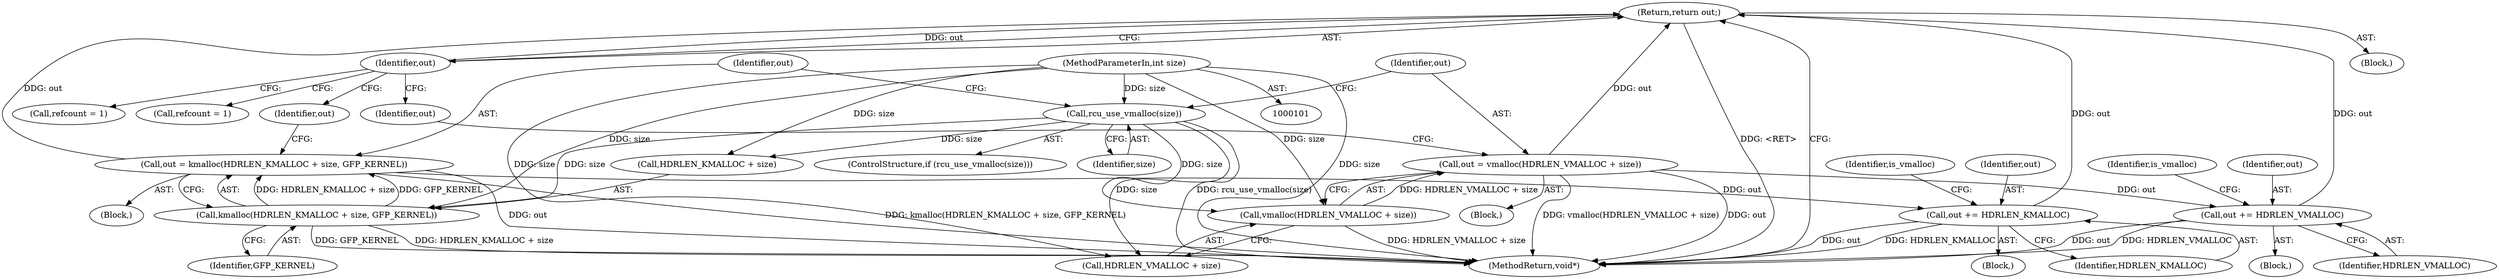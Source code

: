 digraph "1_linux_6062a8dc0517bce23e3c2f7d2fea5e22411269a3_15@pointer" {
"1000148" [label="(Return,return out;)"];
"1000149" [label="(Identifier,out)"];
"1000129" [label="(Call,out = kmalloc(HDRLEN_KMALLOC + size, GFP_KERNEL))"];
"1000131" [label="(Call,kmalloc(HDRLEN_KMALLOC + size, GFP_KERNEL))"];
"1000106" [label="(Call,rcu_use_vmalloc(size))"];
"1000102" [label="(MethodParameterIn,int size)"];
"1000139" [label="(Call,out += HDRLEN_KMALLOC)"];
"1000109" [label="(Call,out = vmalloc(HDRLEN_VMALLOC + size))"];
"1000111" [label="(Call,vmalloc(HDRLEN_VMALLOC + size))"];
"1000118" [label="(Call,out += HDRLEN_VMALLOC)"];
"1000145" [label="(Call,refcount = 1)"];
"1000149" [label="(Identifier,out)"];
"1000117" [label="(Block,)"];
"1000137" [label="(Identifier,out)"];
"1000124" [label="(Call,refcount = 1)"];
"1000130" [label="(Identifier,out)"];
"1000111" [label="(Call,vmalloc(HDRLEN_VMALLOC + size))"];
"1000140" [label="(Identifier,out)"];
"1000148" [label="(Return,return out;)"];
"1000122" [label="(Identifier,is_vmalloc)"];
"1000150" [label="(MethodReturn,void*)"];
"1000112" [label="(Call,HDRLEN_VMALLOC + size)"];
"1000107" [label="(Identifier,size)"];
"1000105" [label="(ControlStructure,if (rcu_use_vmalloc(size)))"];
"1000108" [label="(Block,)"];
"1000128" [label="(Block,)"];
"1000135" [label="(Identifier,GFP_KERNEL)"];
"1000139" [label="(Call,out += HDRLEN_KMALLOC)"];
"1000106" [label="(Call,rcu_use_vmalloc(size))"];
"1000118" [label="(Call,out += HDRLEN_VMALLOC)"];
"1000119" [label="(Identifier,out)"];
"1000143" [label="(Identifier,is_vmalloc)"];
"1000103" [label="(Block,)"];
"1000120" [label="(Identifier,HDRLEN_VMALLOC)"];
"1000131" [label="(Call,kmalloc(HDRLEN_KMALLOC + size, GFP_KERNEL))"];
"1000132" [label="(Call,HDRLEN_KMALLOC + size)"];
"1000116" [label="(Identifier,out)"];
"1000109" [label="(Call,out = vmalloc(HDRLEN_VMALLOC + size))"];
"1000141" [label="(Identifier,HDRLEN_KMALLOC)"];
"1000102" [label="(MethodParameterIn,int size)"];
"1000138" [label="(Block,)"];
"1000129" [label="(Call,out = kmalloc(HDRLEN_KMALLOC + size, GFP_KERNEL))"];
"1000110" [label="(Identifier,out)"];
"1000148" -> "1000103"  [label="AST: "];
"1000148" -> "1000149"  [label="CFG: "];
"1000149" -> "1000148"  [label="AST: "];
"1000150" -> "1000148"  [label="CFG: "];
"1000148" -> "1000150"  [label="DDG: <RET>"];
"1000149" -> "1000148"  [label="DDG: out"];
"1000129" -> "1000148"  [label="DDG: out"];
"1000139" -> "1000148"  [label="DDG: out"];
"1000109" -> "1000148"  [label="DDG: out"];
"1000118" -> "1000148"  [label="DDG: out"];
"1000149" -> "1000124"  [label="CFG: "];
"1000149" -> "1000116"  [label="CFG: "];
"1000149" -> "1000145"  [label="CFG: "];
"1000149" -> "1000137"  [label="CFG: "];
"1000129" -> "1000128"  [label="AST: "];
"1000129" -> "1000131"  [label="CFG: "];
"1000130" -> "1000129"  [label="AST: "];
"1000131" -> "1000129"  [label="AST: "];
"1000137" -> "1000129"  [label="CFG: "];
"1000129" -> "1000150"  [label="DDG: out"];
"1000129" -> "1000150"  [label="DDG: kmalloc(HDRLEN_KMALLOC + size, GFP_KERNEL)"];
"1000131" -> "1000129"  [label="DDG: HDRLEN_KMALLOC + size"];
"1000131" -> "1000129"  [label="DDG: GFP_KERNEL"];
"1000129" -> "1000139"  [label="DDG: out"];
"1000131" -> "1000135"  [label="CFG: "];
"1000132" -> "1000131"  [label="AST: "];
"1000135" -> "1000131"  [label="AST: "];
"1000131" -> "1000150"  [label="DDG: HDRLEN_KMALLOC + size"];
"1000131" -> "1000150"  [label="DDG: GFP_KERNEL"];
"1000106" -> "1000131"  [label="DDG: size"];
"1000102" -> "1000131"  [label="DDG: size"];
"1000106" -> "1000105"  [label="AST: "];
"1000106" -> "1000107"  [label="CFG: "];
"1000107" -> "1000106"  [label="AST: "];
"1000110" -> "1000106"  [label="CFG: "];
"1000130" -> "1000106"  [label="CFG: "];
"1000106" -> "1000150"  [label="DDG: rcu_use_vmalloc(size)"];
"1000102" -> "1000106"  [label="DDG: size"];
"1000106" -> "1000111"  [label="DDG: size"];
"1000106" -> "1000112"  [label="DDG: size"];
"1000106" -> "1000132"  [label="DDG: size"];
"1000102" -> "1000101"  [label="AST: "];
"1000102" -> "1000150"  [label="DDG: size"];
"1000102" -> "1000111"  [label="DDG: size"];
"1000102" -> "1000112"  [label="DDG: size"];
"1000102" -> "1000132"  [label="DDG: size"];
"1000139" -> "1000138"  [label="AST: "];
"1000139" -> "1000141"  [label="CFG: "];
"1000140" -> "1000139"  [label="AST: "];
"1000141" -> "1000139"  [label="AST: "];
"1000143" -> "1000139"  [label="CFG: "];
"1000139" -> "1000150"  [label="DDG: out"];
"1000139" -> "1000150"  [label="DDG: HDRLEN_KMALLOC"];
"1000109" -> "1000108"  [label="AST: "];
"1000109" -> "1000111"  [label="CFG: "];
"1000110" -> "1000109"  [label="AST: "];
"1000111" -> "1000109"  [label="AST: "];
"1000116" -> "1000109"  [label="CFG: "];
"1000109" -> "1000150"  [label="DDG: vmalloc(HDRLEN_VMALLOC + size)"];
"1000109" -> "1000150"  [label="DDG: out"];
"1000111" -> "1000109"  [label="DDG: HDRLEN_VMALLOC + size"];
"1000109" -> "1000118"  [label="DDG: out"];
"1000111" -> "1000112"  [label="CFG: "];
"1000112" -> "1000111"  [label="AST: "];
"1000111" -> "1000150"  [label="DDG: HDRLEN_VMALLOC + size"];
"1000118" -> "1000117"  [label="AST: "];
"1000118" -> "1000120"  [label="CFG: "];
"1000119" -> "1000118"  [label="AST: "];
"1000120" -> "1000118"  [label="AST: "];
"1000122" -> "1000118"  [label="CFG: "];
"1000118" -> "1000150"  [label="DDG: out"];
"1000118" -> "1000150"  [label="DDG: HDRLEN_VMALLOC"];
}
